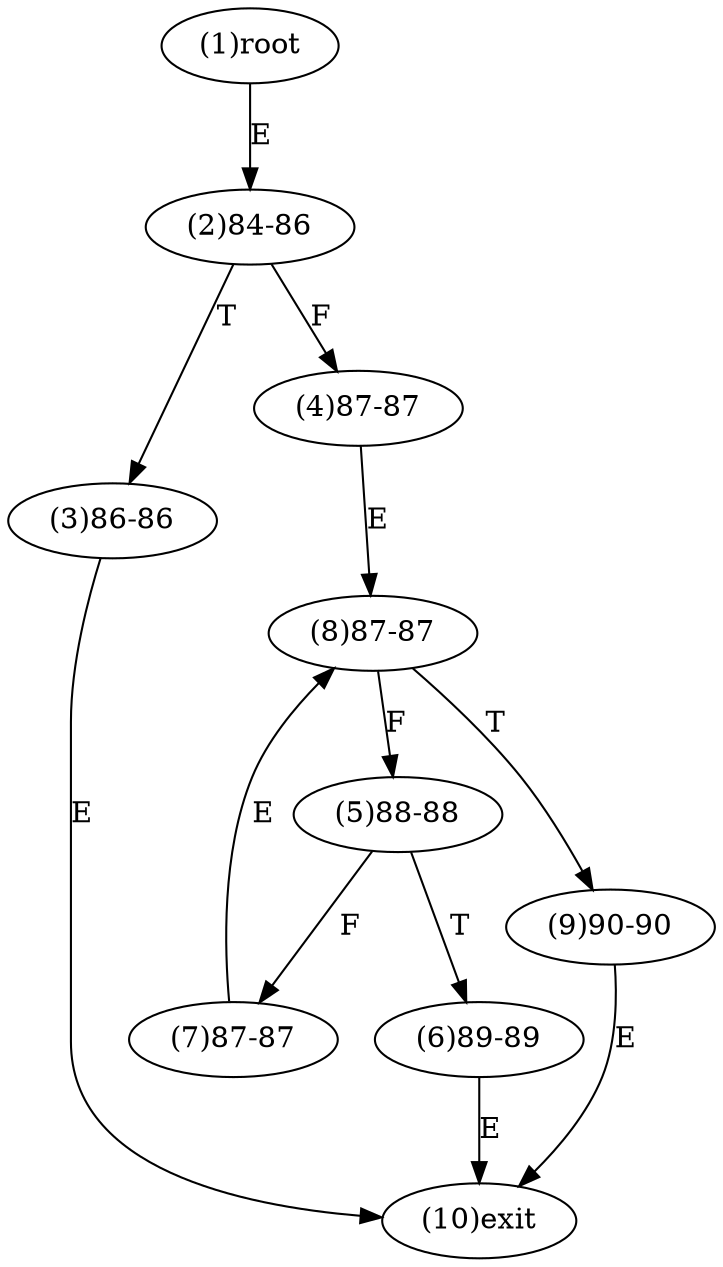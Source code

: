 digraph "" { 
1[ label="(1)root"];
2[ label="(2)84-86"];
3[ label="(3)86-86"];
4[ label="(4)87-87"];
5[ label="(5)88-88"];
6[ label="(6)89-89"];
7[ label="(7)87-87"];
8[ label="(8)87-87"];
9[ label="(9)90-90"];
10[ label="(10)exit"];
1->2[ label="E"];
2->4[ label="F"];
2->3[ label="T"];
3->10[ label="E"];
4->8[ label="E"];
5->7[ label="F"];
5->6[ label="T"];
6->10[ label="E"];
7->8[ label="E"];
8->5[ label="F"];
8->9[ label="T"];
9->10[ label="E"];
}